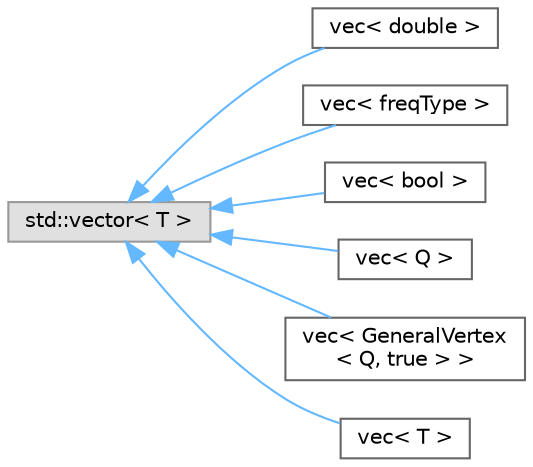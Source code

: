 digraph "Graphical Class Hierarchy"
{
 // INTERACTIVE_SVG=YES
 // LATEX_PDF_SIZE
  bgcolor="transparent";
  edge [fontname=Helvetica,fontsize=10,labelfontname=Helvetica,labelfontsize=10];
  node [fontname=Helvetica,fontsize=10,shape=box,height=0.2,width=0.4];
  rankdir="LR";
  Node0 [id="Node000000",label="std::vector\< T \>",height=0.2,width=0.4,color="grey60", fillcolor="#E0E0E0", style="filled",tooltip=" "];
  Node0 -> Node1 [id="edge42_Node000000_Node000001",dir="back",color="steelblue1",style="solid",tooltip=" "];
  Node1 [id="Node000001",label="vec\< double \>",height=0.2,width=0.4,color="grey40", fillcolor="white", style="filled",URL="$d9/d2a/classvec.html",tooltip=" "];
  Node0 -> Node2 [id="edge43_Node000000_Node000002",dir="back",color="steelblue1",style="solid",tooltip=" "];
  Node2 [id="Node000002",label="vec\< freqType \>",height=0.2,width=0.4,color="grey40", fillcolor="white", style="filled",URL="$d9/d2a/classvec.html",tooltip=" "];
  Node0 -> Node3 [id="edge44_Node000000_Node000003",dir="back",color="steelblue1",style="solid",tooltip=" "];
  Node3 [id="Node000003",label="vec\< bool \>",height=0.2,width=0.4,color="grey40", fillcolor="white", style="filled",URL="$d9/d2a/classvec.html",tooltip=" "];
  Node0 -> Node4 [id="edge45_Node000000_Node000004",dir="back",color="steelblue1",style="solid",tooltip=" "];
  Node4 [id="Node000004",label="vec\< Q \>",height=0.2,width=0.4,color="grey40", fillcolor="white", style="filled",URL="$d9/d2a/classvec.html",tooltip=" "];
  Node0 -> Node5 [id="edge46_Node000000_Node000005",dir="back",color="steelblue1",style="solid",tooltip=" "];
  Node5 [id="Node000005",label="vec\< GeneralVertex\l\< Q, true \> \>",height=0.2,width=0.4,color="grey40", fillcolor="white", style="filled",URL="$d9/d2a/classvec.html",tooltip=" "];
  Node0 -> Node6 [id="edge47_Node000000_Node000006",dir="back",color="steelblue1",style="solid",tooltip=" "];
  Node6 [id="Node000006",label="vec\< T \>",height=0.2,width=0.4,color="grey40", fillcolor="white", style="filled",URL="$d9/d2a/classvec.html",tooltip="DECLARATIONS ///."];
}
